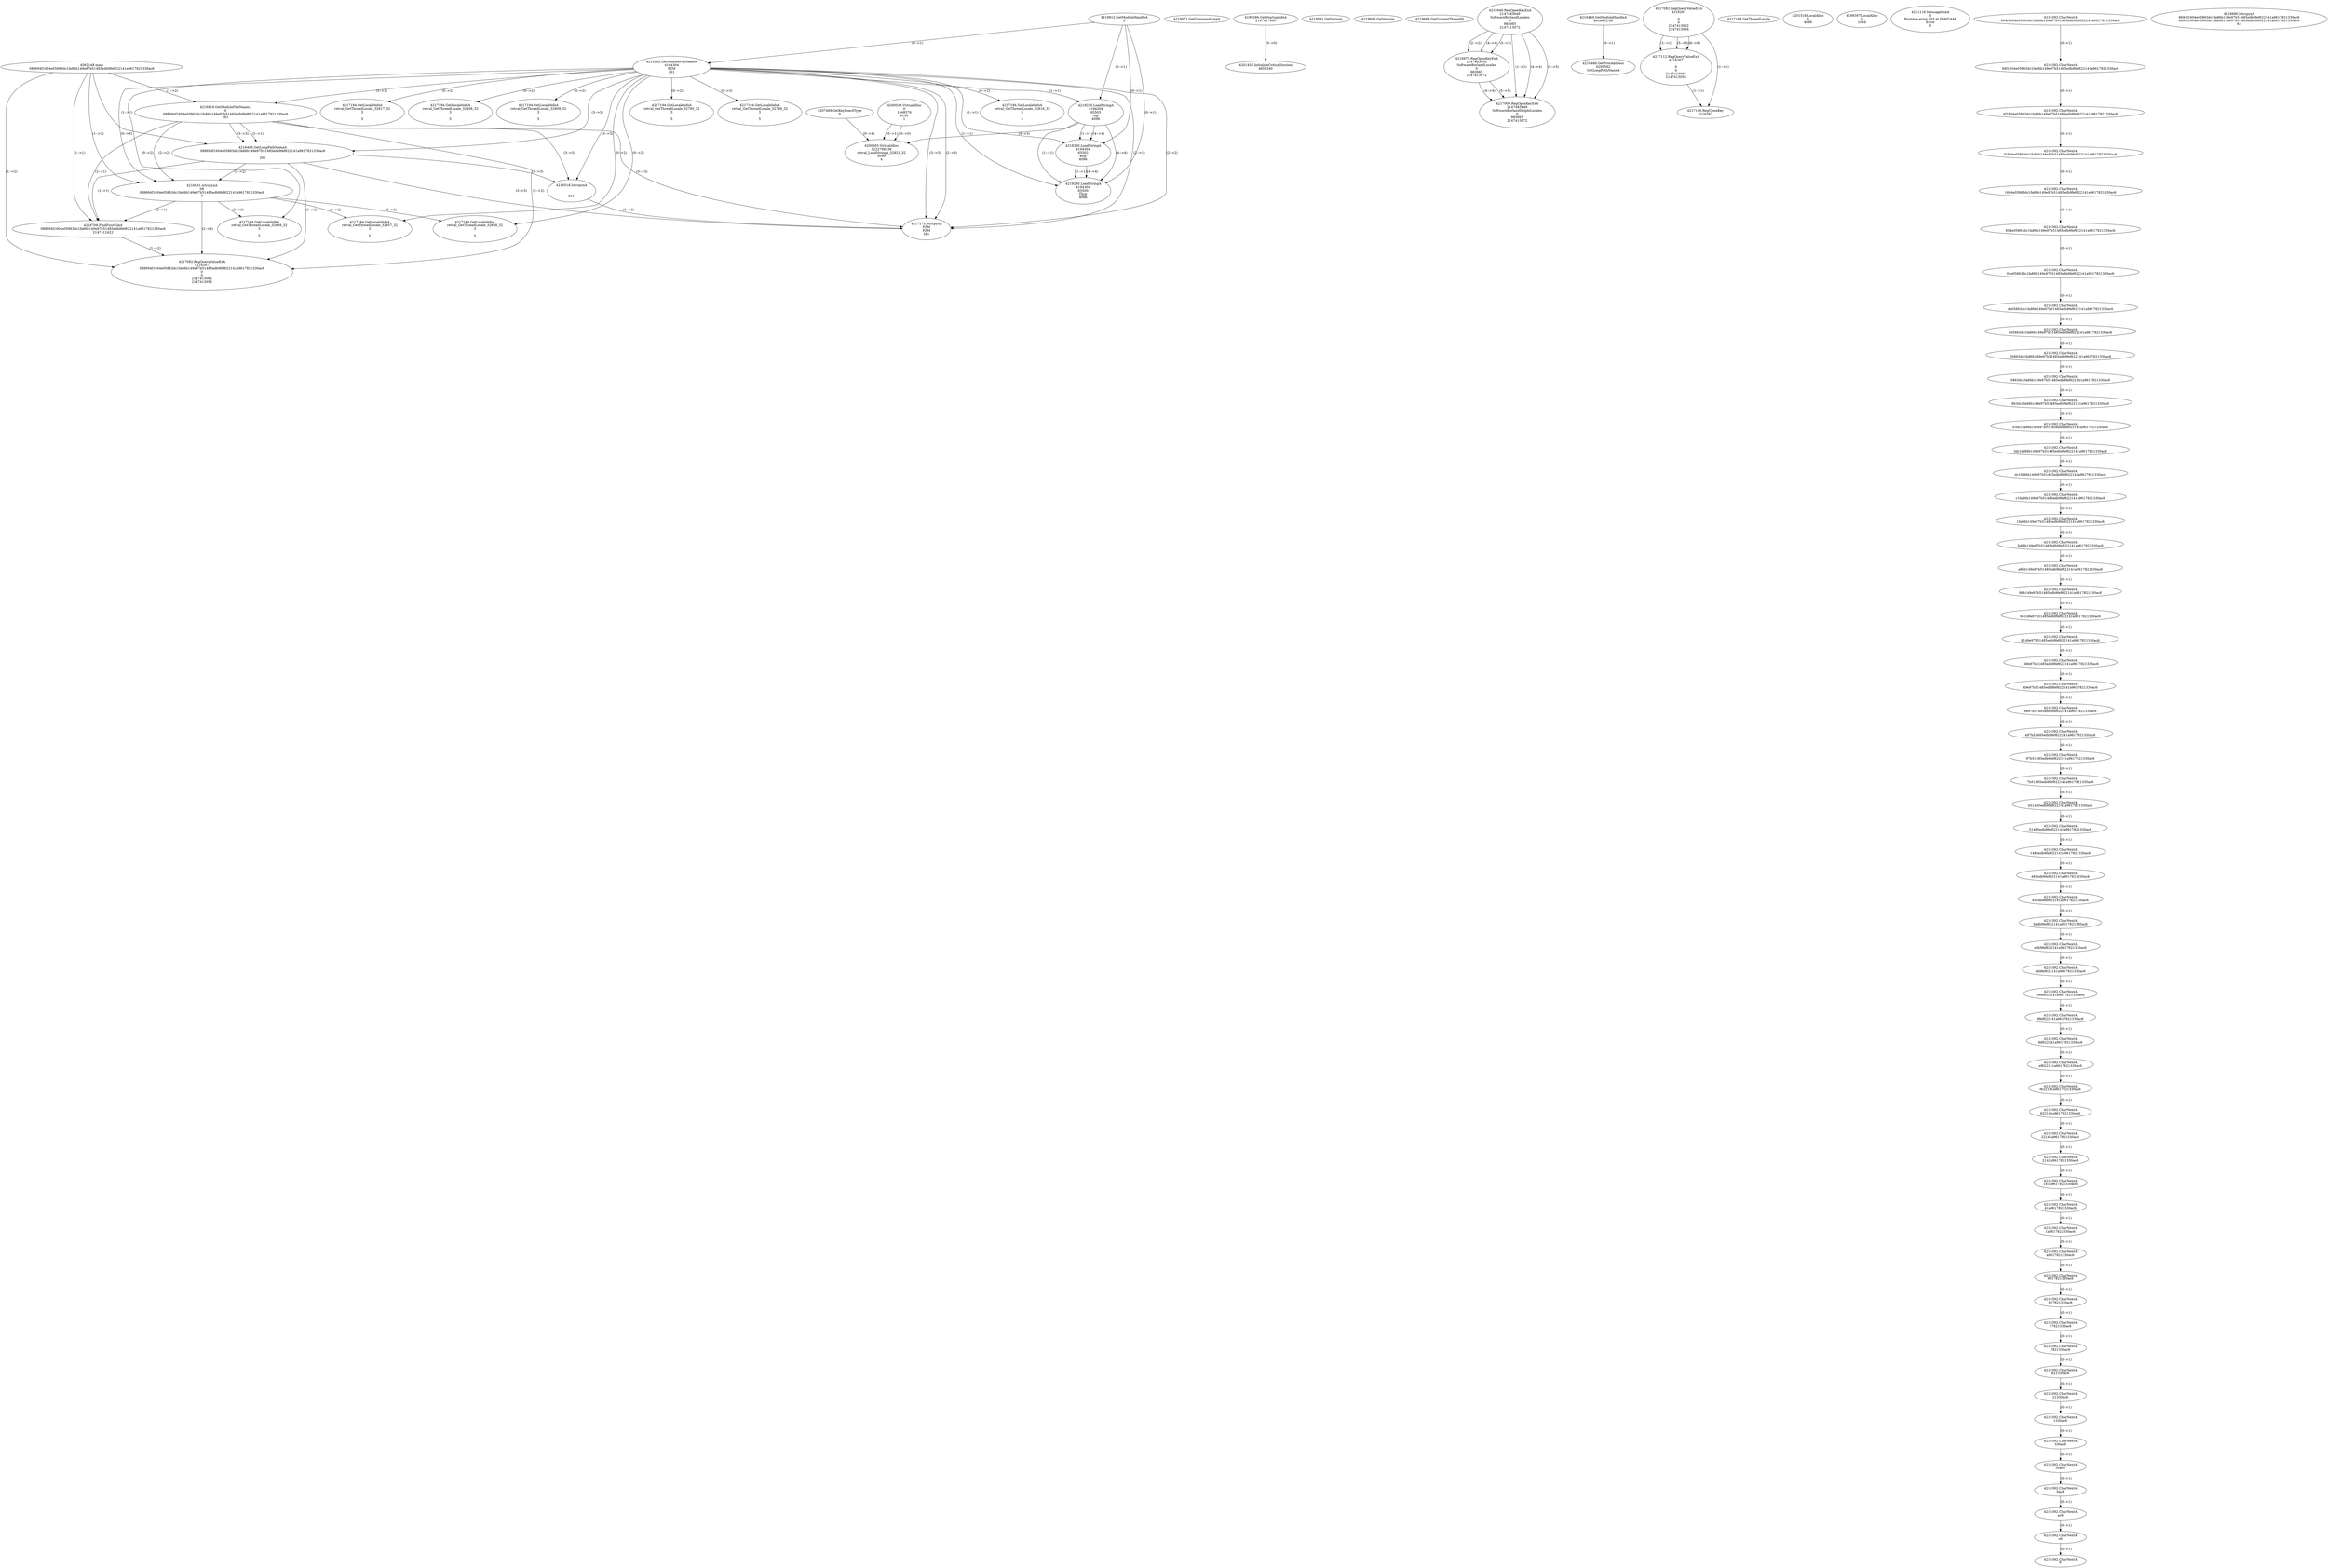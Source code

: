 // Global SCDG with merge call
digraph {
	0 [label="4562148.main
088694f1604e05863dc1fa86b149e97b51485edb9fef622141a9617821330ac6"]
	1 [label="4219912.GetModuleHandleA
0"]
	2 [label="4207469.GetKeyboardType
0"]
	3 [label="4219571.GetCommandLineA
"]
	4 [label="4199286.GetStartupInfoA
2147417460"]
	5 [label="4219591.GetVersion
"]
	6 [label="4219608.GetVersion
"]
	7 [label="4219668.GetCurrentThreadId
"]
	8 [label="4216262.GetModuleFileNameA
4194304
PZM
261"]
	1 -> 8 [label="(0-->1)"]
	9 [label="4216919.GetModuleFileNameA
0
088694f1604e05863dc1fa86b149e97b51485edb9fef622141a9617821330ac6
261"]
	0 -> 9 [label="(1-->2)"]
	8 -> 9 [label="(3-->3)"]
	10 [label="4216949.RegOpenKeyExA
2147483649
Software\Borland\Locales
0
983065
2147413072"]
	11 [label="4216979.RegOpenKeyExA
2147483650
Software\Borland\Locales
0
983065
2147413072"]
	10 -> 11 [label="(2-->2)"]
	10 -> 11 [label="(4-->4)"]
	10 -> 11 [label="(5-->5)"]
	12 [label="4217009.RegOpenKeyExA
2147483649
Software\Borland\Delphi\Locales
0
983065
2147413072"]
	10 -> 12 [label="(1-->1)"]
	10 -> 12 [label="(4-->4)"]
	11 -> 12 [label="(4-->4)"]
	10 -> 12 [label="(5-->5)"]
	11 -> 12 [label="(5-->5)"]
	13 [label="4216449.GetModuleHandleA
kernel32.dll"]
	14 [label="4216466.GetProcAddress
6295592
GetLongPathNameA"]
	13 -> 14 [label="(0-->1)"]
	15 [label="4216496.GetLongPathNameA
088694f1604e05863dc1fa86b149e97b51485edb9fef622141a9617821330ac6

261"]
	0 -> 15 [label="(1-->1)"]
	9 -> 15 [label="(2-->1)"]
	8 -> 15 [label="(3-->3)"]
	9 -> 15 [label="(3-->3)"]
	16 [label="4216518.lstrcpynA


261"]
	8 -> 16 [label="(3-->3)"]
	9 -> 16 [label="(3-->3)"]
	15 -> 16 [label="(3-->3)"]
	17 [label="4217082.RegQueryValueExA
4216267

0
0
2147413062
2147413056"]
	18 [label="4217112.RegQueryValueExA
4216267

0
0
2147413062
2147413056"]
	17 -> 18 [label="(1-->1)"]
	17 -> 18 [label="(5-->5)"]
	17 -> 18 [label="(6-->6)"]
	19 [label="4217146.RegCloseKey
4216267"]
	17 -> 19 [label="(1-->1)"]
	18 -> 19 [label="(1-->1)"]
	20 [label="4217175.lstrcpynA
PZM
PZM
261"]
	8 -> 20 [label="(2-->1)"]
	8 -> 20 [label="(2-->2)"]
	8 -> 20 [label="(3-->3)"]
	9 -> 20 [label="(3-->3)"]
	15 -> 20 [label="(3-->3)"]
	16 -> 20 [label="(3-->3)"]
	8 -> 20 [label="(2-->0)"]
	21 [label="4217188.GetThreadLocale
"]
	22 [label="4217194.GetLocaleInfoA
retval_GetThreadLocale_32809_32
3

5"]
	8 -> 22 [label="(0-->2)"]
	23 [label="4219230.LoadStringA
4194304
65503
,s@
4096"]
	1 -> 23 [label="(0-->1)"]
	8 -> 23 [label="(1-->1)"]
	24 [label="4201455.InitializeCriticalSection
4859340"]
	4 -> 24 [label="(0-->0)"]
	25 [label="4201516.LocalAlloc
0
4088"]
	26 [label="4200039.VirtualAlloc
0
1048576
8192
1"]
	27 [label="4199397.LocalAlloc
0
1604"]
	28 [label="4200565.VirtualAlloc
3222798336
retval_LoadStringA_32823_32
4096
4"]
	26 -> 28 [label="(0-->1)"]
	23 -> 28 [label="(4-->3)"]
	2 -> 28 [label="(0-->4)"]
	26 -> 28 [label="(0-->0)"]
	29 [label="4217194.GetLocaleInfoA
retval_GetThreadLocale_32790_32
3

5"]
	8 -> 29 [label="(0-->2)"]
	30 [label="4211116.MessageBoxA
0
Runtime error 203 at 00402AA8
Error
0"]
	31 [label="4217194.GetLocaleInfoA
retval_GetThreadLocale_32799_32
3

5"]
	8 -> 31 [label="(0-->2)"]
	32 [label="4219230.LoadStringA
4194304
65502
$s@
4096"]
	1 -> 32 [label="(0-->1)"]
	8 -> 32 [label="(1-->1)"]
	23 -> 32 [label="(1-->1)"]
	23 -> 32 [label="(4-->4)"]
	33 [label="4219230.LoadStringA
4194304
65500
s@
4096"]
	1 -> 33 [label="(0-->1)"]
	8 -> 33 [label="(1-->1)"]
	23 -> 33 [label="(1-->1)"]
	32 -> 33 [label="(1-->1)"]
	23 -> 33 [label="(4-->4)"]
	32 -> 33 [label="(4-->4)"]
	34 [label="4216631.lstrcpynA
08
088694f1604e05863dc1fa86b149e97b51485edb9fef622141a9617821330ac6
3"]
	0 -> 34 [label="(1-->2)"]
	9 -> 34 [label="(2-->2)"]
	15 -> 34 [label="(1-->2)"]
	8 -> 34 [label="(0-->3)"]
	35 [label="4216392.CharNextA
694f1604e05863dc1fa86b149e97b51485edb9fef622141a9617821330ac6"]
	36 [label="4216392.CharNextA
94f1604e05863dc1fa86b149e97b51485edb9fef622141a9617821330ac6"]
	35 -> 36 [label="(0-->1)"]
	37 [label="4216392.CharNextA
4f1604e05863dc1fa86b149e97b51485edb9fef622141a9617821330ac6"]
	36 -> 37 [label="(0-->1)"]
	38 [label="4216392.CharNextA
f1604e05863dc1fa86b149e97b51485edb9fef622141a9617821330ac6"]
	37 -> 38 [label="(0-->1)"]
	39 [label="4216392.CharNextA
1604e05863dc1fa86b149e97b51485edb9fef622141a9617821330ac6"]
	38 -> 39 [label="(0-->1)"]
	40 [label="4216392.CharNextA
604e05863dc1fa86b149e97b51485edb9fef622141a9617821330ac6"]
	39 -> 40 [label="(0-->1)"]
	41 [label="4216392.CharNextA
04e05863dc1fa86b149e97b51485edb9fef622141a9617821330ac6"]
	40 -> 41 [label="(0-->1)"]
	42 [label="4216392.CharNextA
4e05863dc1fa86b149e97b51485edb9fef622141a9617821330ac6"]
	41 -> 42 [label="(0-->1)"]
	43 [label="4216392.CharNextA
e05863dc1fa86b149e97b51485edb9fef622141a9617821330ac6"]
	42 -> 43 [label="(0-->1)"]
	44 [label="4216392.CharNextA
05863dc1fa86b149e97b51485edb9fef622141a9617821330ac6"]
	43 -> 44 [label="(0-->1)"]
	45 [label="4216392.CharNextA
5863dc1fa86b149e97b51485edb9fef622141a9617821330ac6"]
	44 -> 45 [label="(0-->1)"]
	46 [label="4216392.CharNextA
863dc1fa86b149e97b51485edb9fef622141a9617821330ac6"]
	45 -> 46 [label="(0-->1)"]
	47 [label="4216392.CharNextA
63dc1fa86b149e97b51485edb9fef622141a9617821330ac6"]
	46 -> 47 [label="(0-->1)"]
	48 [label="4216392.CharNextA
3dc1fa86b149e97b51485edb9fef622141a9617821330ac6"]
	47 -> 48 [label="(0-->1)"]
	49 [label="4216392.CharNextA
dc1fa86b149e97b51485edb9fef622141a9617821330ac6"]
	48 -> 49 [label="(0-->1)"]
	50 [label="4216392.CharNextA
c1fa86b149e97b51485edb9fef622141a9617821330ac6"]
	49 -> 50 [label="(0-->1)"]
	51 [label="4216392.CharNextA
1fa86b149e97b51485edb9fef622141a9617821330ac6"]
	50 -> 51 [label="(0-->1)"]
	52 [label="4216392.CharNextA
fa86b149e97b51485edb9fef622141a9617821330ac6"]
	51 -> 52 [label="(0-->1)"]
	53 [label="4216392.CharNextA
a86b149e97b51485edb9fef622141a9617821330ac6"]
	52 -> 53 [label="(0-->1)"]
	54 [label="4216392.CharNextA
86b149e97b51485edb9fef622141a9617821330ac6"]
	53 -> 54 [label="(0-->1)"]
	55 [label="4216392.CharNextA
6b149e97b51485edb9fef622141a9617821330ac6"]
	54 -> 55 [label="(0-->1)"]
	56 [label="4216392.CharNextA
b149e97b51485edb9fef622141a9617821330ac6"]
	55 -> 56 [label="(0-->1)"]
	57 [label="4216392.CharNextA
149e97b51485edb9fef622141a9617821330ac6"]
	56 -> 57 [label="(0-->1)"]
	58 [label="4216392.CharNextA
49e97b51485edb9fef622141a9617821330ac6"]
	57 -> 58 [label="(0-->1)"]
	59 [label="4216392.CharNextA
9e97b51485edb9fef622141a9617821330ac6"]
	58 -> 59 [label="(0-->1)"]
	60 [label="4216392.CharNextA
e97b51485edb9fef622141a9617821330ac6"]
	59 -> 60 [label="(0-->1)"]
	61 [label="4216392.CharNextA
97b51485edb9fef622141a9617821330ac6"]
	60 -> 61 [label="(0-->1)"]
	62 [label="4216392.CharNextA
7b51485edb9fef622141a9617821330ac6"]
	61 -> 62 [label="(0-->1)"]
	63 [label="4216392.CharNextA
b51485edb9fef622141a9617821330ac6"]
	62 -> 63 [label="(0-->1)"]
	64 [label="4216392.CharNextA
51485edb9fef622141a9617821330ac6"]
	63 -> 64 [label="(0-->1)"]
	65 [label="4216392.CharNextA
1485edb9fef622141a9617821330ac6"]
	64 -> 65 [label="(0-->1)"]
	66 [label="4216392.CharNextA
485edb9fef622141a9617821330ac6"]
	65 -> 66 [label="(0-->1)"]
	67 [label="4216392.CharNextA
85edb9fef622141a9617821330ac6"]
	66 -> 67 [label="(0-->1)"]
	68 [label="4216392.CharNextA
5edb9fef622141a9617821330ac6"]
	67 -> 68 [label="(0-->1)"]
	69 [label="4216392.CharNextA
edb9fef622141a9617821330ac6"]
	68 -> 69 [label="(0-->1)"]
	70 [label="4216392.CharNextA
db9fef622141a9617821330ac6"]
	69 -> 70 [label="(0-->1)"]
	71 [label="4216392.CharNextA
b9fef622141a9617821330ac6"]
	70 -> 71 [label="(0-->1)"]
	72 [label="4216392.CharNextA
9fef622141a9617821330ac6"]
	71 -> 72 [label="(0-->1)"]
	73 [label="4216392.CharNextA
fef622141a9617821330ac6"]
	72 -> 73 [label="(0-->1)"]
	74 [label="4216392.CharNextA
ef622141a9617821330ac6"]
	73 -> 74 [label="(0-->1)"]
	75 [label="4216392.CharNextA
f622141a9617821330ac6"]
	74 -> 75 [label="(0-->1)"]
	76 [label="4216392.CharNextA
622141a9617821330ac6"]
	75 -> 76 [label="(0-->1)"]
	77 [label="4216392.CharNextA
22141a9617821330ac6"]
	76 -> 77 [label="(0-->1)"]
	78 [label="4216392.CharNextA
2141a9617821330ac6"]
	77 -> 78 [label="(0-->1)"]
	79 [label="4216392.CharNextA
141a9617821330ac6"]
	78 -> 79 [label="(0-->1)"]
	80 [label="4216392.CharNextA
41a9617821330ac6"]
	79 -> 80 [label="(0-->1)"]
	81 [label="4216392.CharNextA
1a9617821330ac6"]
	80 -> 81 [label="(0-->1)"]
	82 [label="4216392.CharNextA
a9617821330ac6"]
	81 -> 82 [label="(0-->1)"]
	83 [label="4216392.CharNextA
9617821330ac6"]
	82 -> 83 [label="(0-->1)"]
	84 [label="4216392.CharNextA
617821330ac6"]
	83 -> 84 [label="(0-->1)"]
	85 [label="4216392.CharNextA
17821330ac6"]
	84 -> 85 [label="(0-->1)"]
	86 [label="4216392.CharNextA
7821330ac6"]
	85 -> 86 [label="(0-->1)"]
	87 [label="4216392.CharNextA
821330ac6"]
	86 -> 87 [label="(0-->1)"]
	88 [label="4216392.CharNextA
21330ac6"]
	87 -> 88 [label="(0-->1)"]
	89 [label="4216392.CharNextA
1330ac6"]
	88 -> 89 [label="(0-->1)"]
	90 [label="4216392.CharNextA
330ac6"]
	89 -> 90 [label="(0-->1)"]
	91 [label="4216392.CharNextA
30ac6"]
	90 -> 91 [label="(0-->1)"]
	92 [label="4216392.CharNextA
0ac6"]
	91 -> 92 [label="(0-->1)"]
	93 [label="4216392.CharNextA
ac6"]
	92 -> 93 [label="(0-->1)"]
	94 [label="4216392.CharNextA
c6"]
	93 -> 94 [label="(0-->1)"]
	95 [label="4216392.CharNextA
6"]
	94 -> 95 [label="(0-->1)"]
	96 [label="4216690.lstrcpynA
8694f1604e05863dc1fa86b149e97b51485edb9fef622141a9617821330ac6
8694f1604e05863dc1fa86b149e97b51485edb9fef622141a9617821330ac6
63"]
	97 [label="4216709.FindFirstFileA
088694f1604e05863dc1fa86b149e97b51485edb9fef622141a9617821330ac6
2147412422"]
	0 -> 97 [label="(1-->1)"]
	9 -> 97 [label="(2-->1)"]
	15 -> 97 [label="(1-->1)"]
	34 -> 97 [label="(2-->1)"]
	98 [label="4217082.RegQueryValueExA
4216267
088694f1604e05863dc1fa86b149e97b51485edb9fef622141a9617821330ac6
0
0
2147413062
2147413056"]
	0 -> 98 [label="(1-->2)"]
	9 -> 98 [label="(2-->2)"]
	15 -> 98 [label="(1-->2)"]
	34 -> 98 [label="(2-->2)"]
	97 -> 98 [label="(1-->2)"]
	99 [label="4217194.GetLocaleInfoA
retval_GetThreadLocale_32858_32
3

5"]
	8 -> 99 [label="(0-->2)"]
	34 -> 99 [label="(3-->2)"]
	100 [label="4217194.GetLocaleInfoA
retval_GetThreadLocale_32869_32
3

5"]
	8 -> 100 [label="(0-->2)"]
	34 -> 100 [label="(3-->2)"]
	101 [label="4217194.GetLocaleInfoA
retval_GetThreadLocale_32816_32
3

5"]
	8 -> 101 [label="(0-->2)"]
	102 [label="4217194.GetLocaleInfoA
retval_GetThreadLocale_32817_32
3

5"]
	8 -> 102 [label="(0-->2)"]
	103 [label="4217194.GetLocaleInfoA
retval_GetThreadLocale_32808_32
3

5"]
	8 -> 103 [label="(0-->2)"]
	104 [label="4217194.GetLocaleInfoA
retval_GetThreadLocale_32857_32
3

5"]
	8 -> 104 [label="(0-->2)"]
	34 -> 104 [label="(3-->2)"]
}
